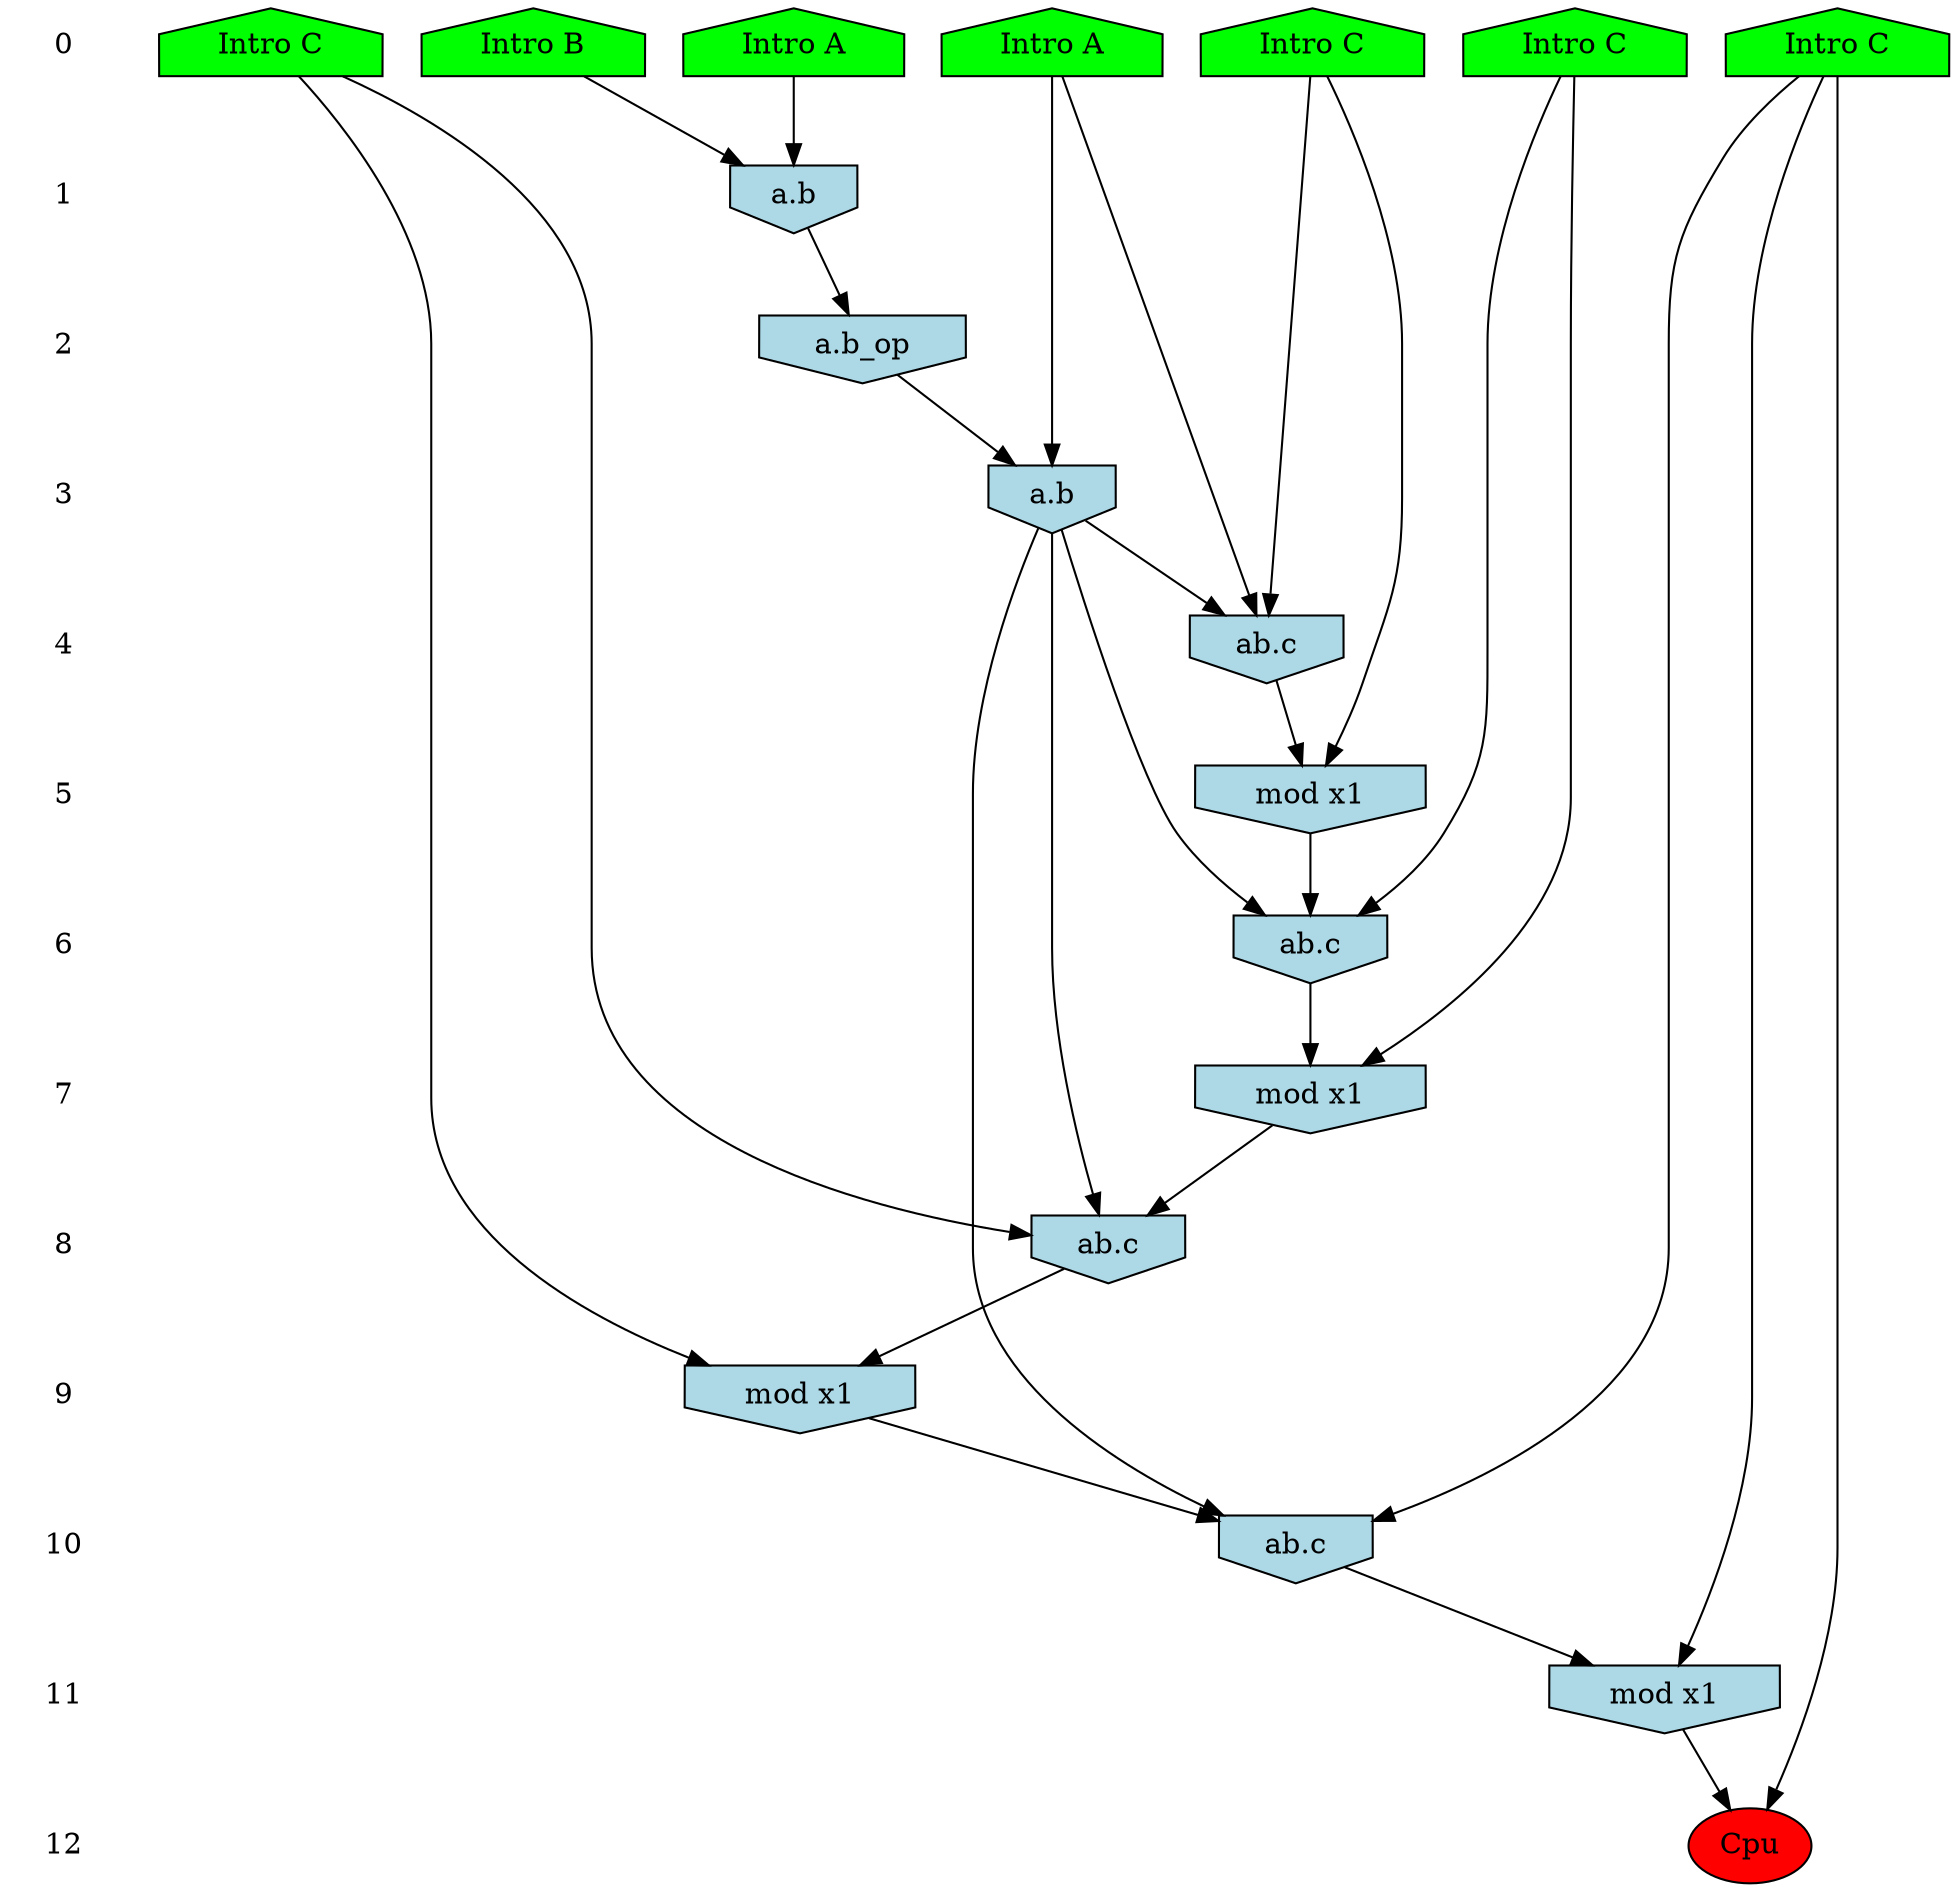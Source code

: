 /* Compression of 25 causal flows obtained in average at 1.643456E+01 t.u */
/* Compressed causal flows were: [1332;2064;2085;2191;2217;2354;2401;2404;2569;2611;2818;2840;2876;2932;2960;3017;3053;3247;3351;3353;3390;3435;3515;3761;3777] */
digraph G{
 ranksep=.5 ; 
{ rank = same ; "0" [shape=plaintext] ; node_1 [label ="Intro A", shape=house, style=filled, fillcolor=green] ;
node_2 [label ="Intro B", shape=house, style=filled, fillcolor=green] ;
node_3 [label ="Intro A", shape=house, style=filled, fillcolor=green] ;
node_4 [label ="Intro C", shape=house, style=filled, fillcolor=green] ;
node_5 [label ="Intro C", shape=house, style=filled, fillcolor=green] ;
node_6 [label ="Intro C", shape=house, style=filled, fillcolor=green] ;
node_7 [label ="Intro C", shape=house, style=filled, fillcolor=green] ;
}
{ rank = same ; "1" [shape=plaintext] ; node_8 [label="a.b", shape=invhouse, style=filled, fillcolor = lightblue] ;
}
{ rank = same ; "2" [shape=plaintext] ; node_9 [label="a.b_op", shape=invhouse, style=filled, fillcolor = lightblue] ;
}
{ rank = same ; "3" [shape=plaintext] ; node_10 [label="a.b", shape=invhouse, style=filled, fillcolor = lightblue] ;
}
{ rank = same ; "4" [shape=plaintext] ; node_11 [label="ab.c", shape=invhouse, style=filled, fillcolor = lightblue] ;
}
{ rank = same ; "5" [shape=plaintext] ; node_12 [label="mod x1", shape=invhouse, style=filled, fillcolor = lightblue] ;
}
{ rank = same ; "6" [shape=plaintext] ; node_13 [label="ab.c", shape=invhouse, style=filled, fillcolor = lightblue] ;
}
{ rank = same ; "7" [shape=plaintext] ; node_14 [label="mod x1", shape=invhouse, style=filled, fillcolor = lightblue] ;
}
{ rank = same ; "8" [shape=plaintext] ; node_15 [label="ab.c", shape=invhouse, style=filled, fillcolor = lightblue] ;
}
{ rank = same ; "9" [shape=plaintext] ; node_16 [label="mod x1", shape=invhouse, style=filled, fillcolor = lightblue] ;
}
{ rank = same ; "10" [shape=plaintext] ; node_17 [label="ab.c", shape=invhouse, style=filled, fillcolor = lightblue] ;
}
{ rank = same ; "11" [shape=plaintext] ; node_18 [label="mod x1", shape=invhouse, style=filled, fillcolor = lightblue] ;
}
{ rank = same ; "12" [shape=plaintext] ; node_19 [label ="Cpu", style=filled, fillcolor=red] ;
}
"0" -> "1" [style="invis"]; 
"1" -> "2" [style="invis"]; 
"2" -> "3" [style="invis"]; 
"3" -> "4" [style="invis"]; 
"4" -> "5" [style="invis"]; 
"5" -> "6" [style="invis"]; 
"6" -> "7" [style="invis"]; 
"7" -> "8" [style="invis"]; 
"8" -> "9" [style="invis"]; 
"9" -> "10" [style="invis"]; 
"10" -> "11" [style="invis"]; 
"11" -> "12" [style="invis"]; 
node_2 -> node_8
node_3 -> node_8
node_8 -> node_9
node_1 -> node_10
node_9 -> node_10
node_1 -> node_11
node_7 -> node_11
node_10 -> node_11
node_7 -> node_12
node_11 -> node_12
node_5 -> node_13
node_10 -> node_13
node_12 -> node_13
node_5 -> node_14
node_13 -> node_14
node_4 -> node_15
node_10 -> node_15
node_14 -> node_15
node_4 -> node_16
node_15 -> node_16
node_6 -> node_17
node_10 -> node_17
node_16 -> node_17
node_6 -> node_18
node_17 -> node_18
node_6 -> node_19
node_18 -> node_19
}
/*
 Dot generation time: 0.000108
*/